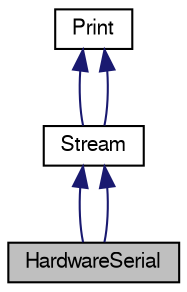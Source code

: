 digraph G
{
  edge [fontname="FreeSans",fontsize="10",labelfontname="FreeSans",labelfontsize="10"];
  node [fontname="FreeSans",fontsize="10",shape=record];
  Node1 [label="HardwareSerial",height=0.2,width=0.4,color="black", fillcolor="grey75", style="filled" fontcolor="black"];
  Node2 -> Node1 [dir=back,color="midnightblue",fontsize="10",style="solid",fontname="FreeSans"];
  Node2 [label="Stream",height=0.2,width=0.4,color="black", fillcolor="white", style="filled",URL="$class_stream.html"];
  Node3 -> Node2 [dir=back,color="midnightblue",fontsize="10",style="solid",fontname="FreeSans"];
  Node3 [label="Print",height=0.2,width=0.4,color="black", fillcolor="white", style="filled",URL="$class_print.html"];
  Node3 -> Node2 [dir=back,color="midnightblue",fontsize="10",style="solid",fontname="FreeSans"];
  Node2 -> Node1 [dir=back,color="midnightblue",fontsize="10",style="solid",fontname="FreeSans"];
}

